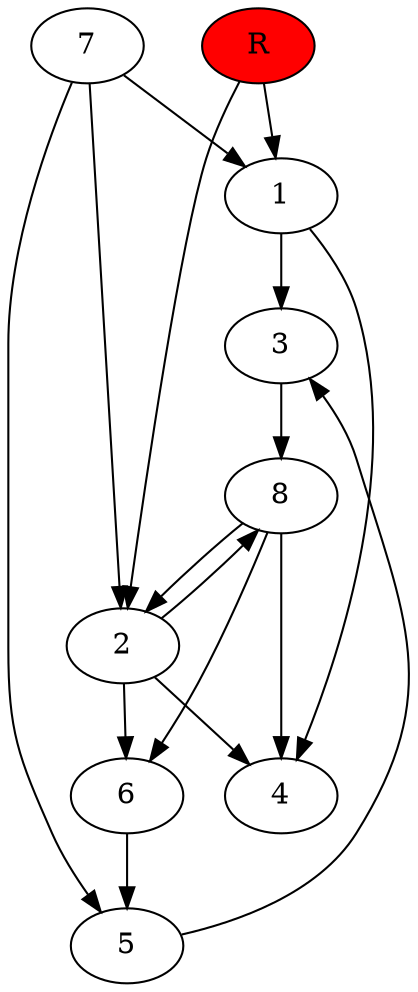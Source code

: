digraph prb5771 {
	1
	2
	3
	4
	5
	6
	7
	8
	R [fillcolor="#ff0000" style=filled]
	1 -> 3
	1 -> 4
	2 -> 4
	2 -> 6
	2 -> 8
	3 -> 8
	5 -> 3
	6 -> 5
	7 -> 1
	7 -> 2
	7 -> 5
	8 -> 2
	8 -> 4
	8 -> 6
	R -> 1
	R -> 2
}
